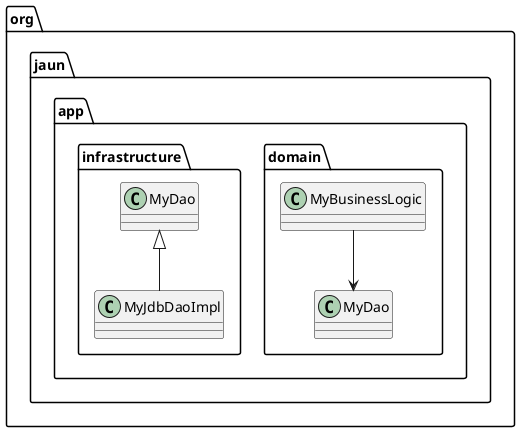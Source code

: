@startuml


package org.jaun.app.domain {
  class MyBusinessLogic
  
  MyBusinessLogic --> MyDao
}

package org.jaun.app.infrastructure {
  class MyDao
  class MyJdbDaoImpl
  
  MyDao <|-- MyJdbDaoImpl
}


@enduml